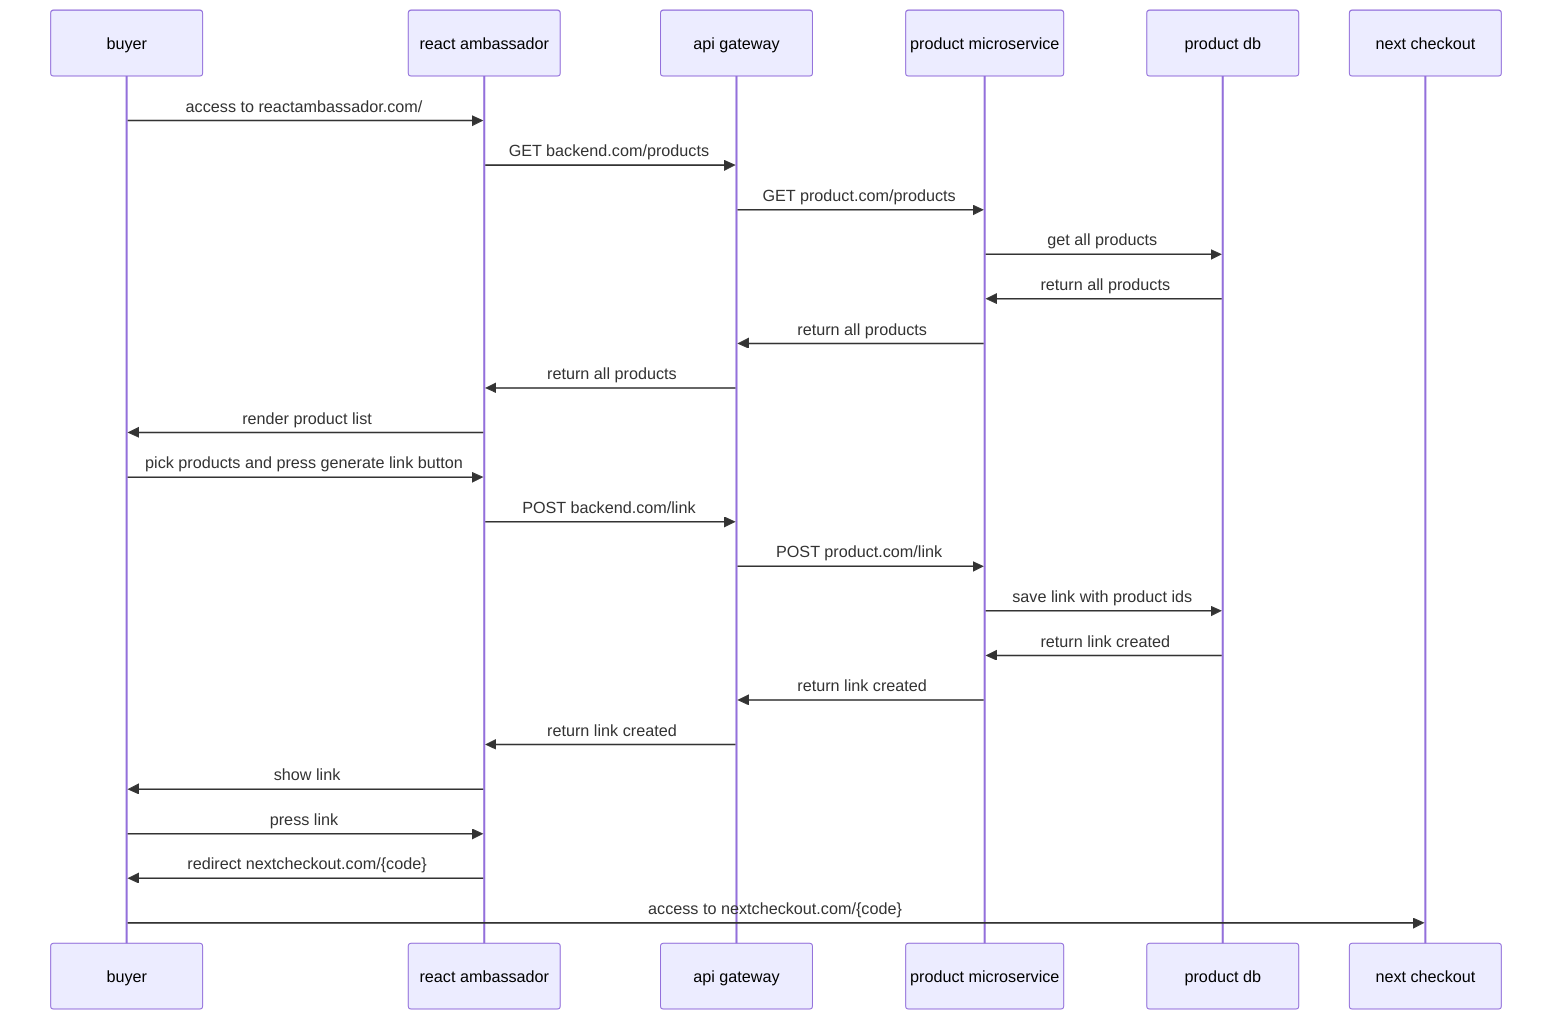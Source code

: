 sequenceDiagram
    buyer->>react ambassador: access to reactambassador.com/
    react ambassador->>api gateway: GET backend.com/products
    api gateway->>product microservice: GET product.com/products
    product microservice->>product db: get all products
    product db->> product microservice:  return all products
    product microservice->>api gateway: return all products
    api gateway->>react ambassador: return all products
    react ambassador->>buyer: render product list
    buyer->>react ambassador: pick products and press generate link button
    react ambassador->>api gateway: POST backend.com/link
    api gateway->>product microservice: POST product.com/link
    product microservice->>product db: save link with product ids
    product db->> product microservice: return link created
    product microservice->>api gateway: return link created
    api gateway->>react ambassador: return link created
    react ambassador->>buyer: show link
    buyer->>react ambassador: press link 
    react ambassador->>buyer: redirect nextcheckout.com/{code}
    buyer->>next checkout: access to nextcheckout.com/{code}
